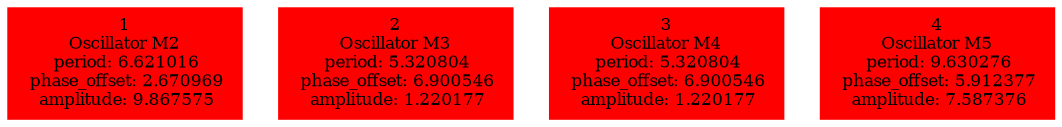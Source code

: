  digraph g{ forcelabels=true;
1 [label=<1<BR />Oscillator M2<BR /> period: 6.621016<BR /> phase_offset: 2.670969<BR /> amplitude: 9.867575>, shape=box,color=red,style=filled,fontsize=8];2 [label=<2<BR />Oscillator M3<BR /> period: 5.320804<BR /> phase_offset: 6.900546<BR /> amplitude: 1.220177>, shape=box,color=red,style=filled,fontsize=8];3 [label=<3<BR />Oscillator M4<BR /> period: 5.320804<BR /> phase_offset: 6.900546<BR /> amplitude: 1.220177>, shape=box,color=red,style=filled,fontsize=8];4 [label=<4<BR />Oscillator M5<BR /> period: 9.630276<BR /> phase_offset: 5.912377<BR /> amplitude: 7.587376>, shape=box,color=red,style=filled,fontsize=8]; }
